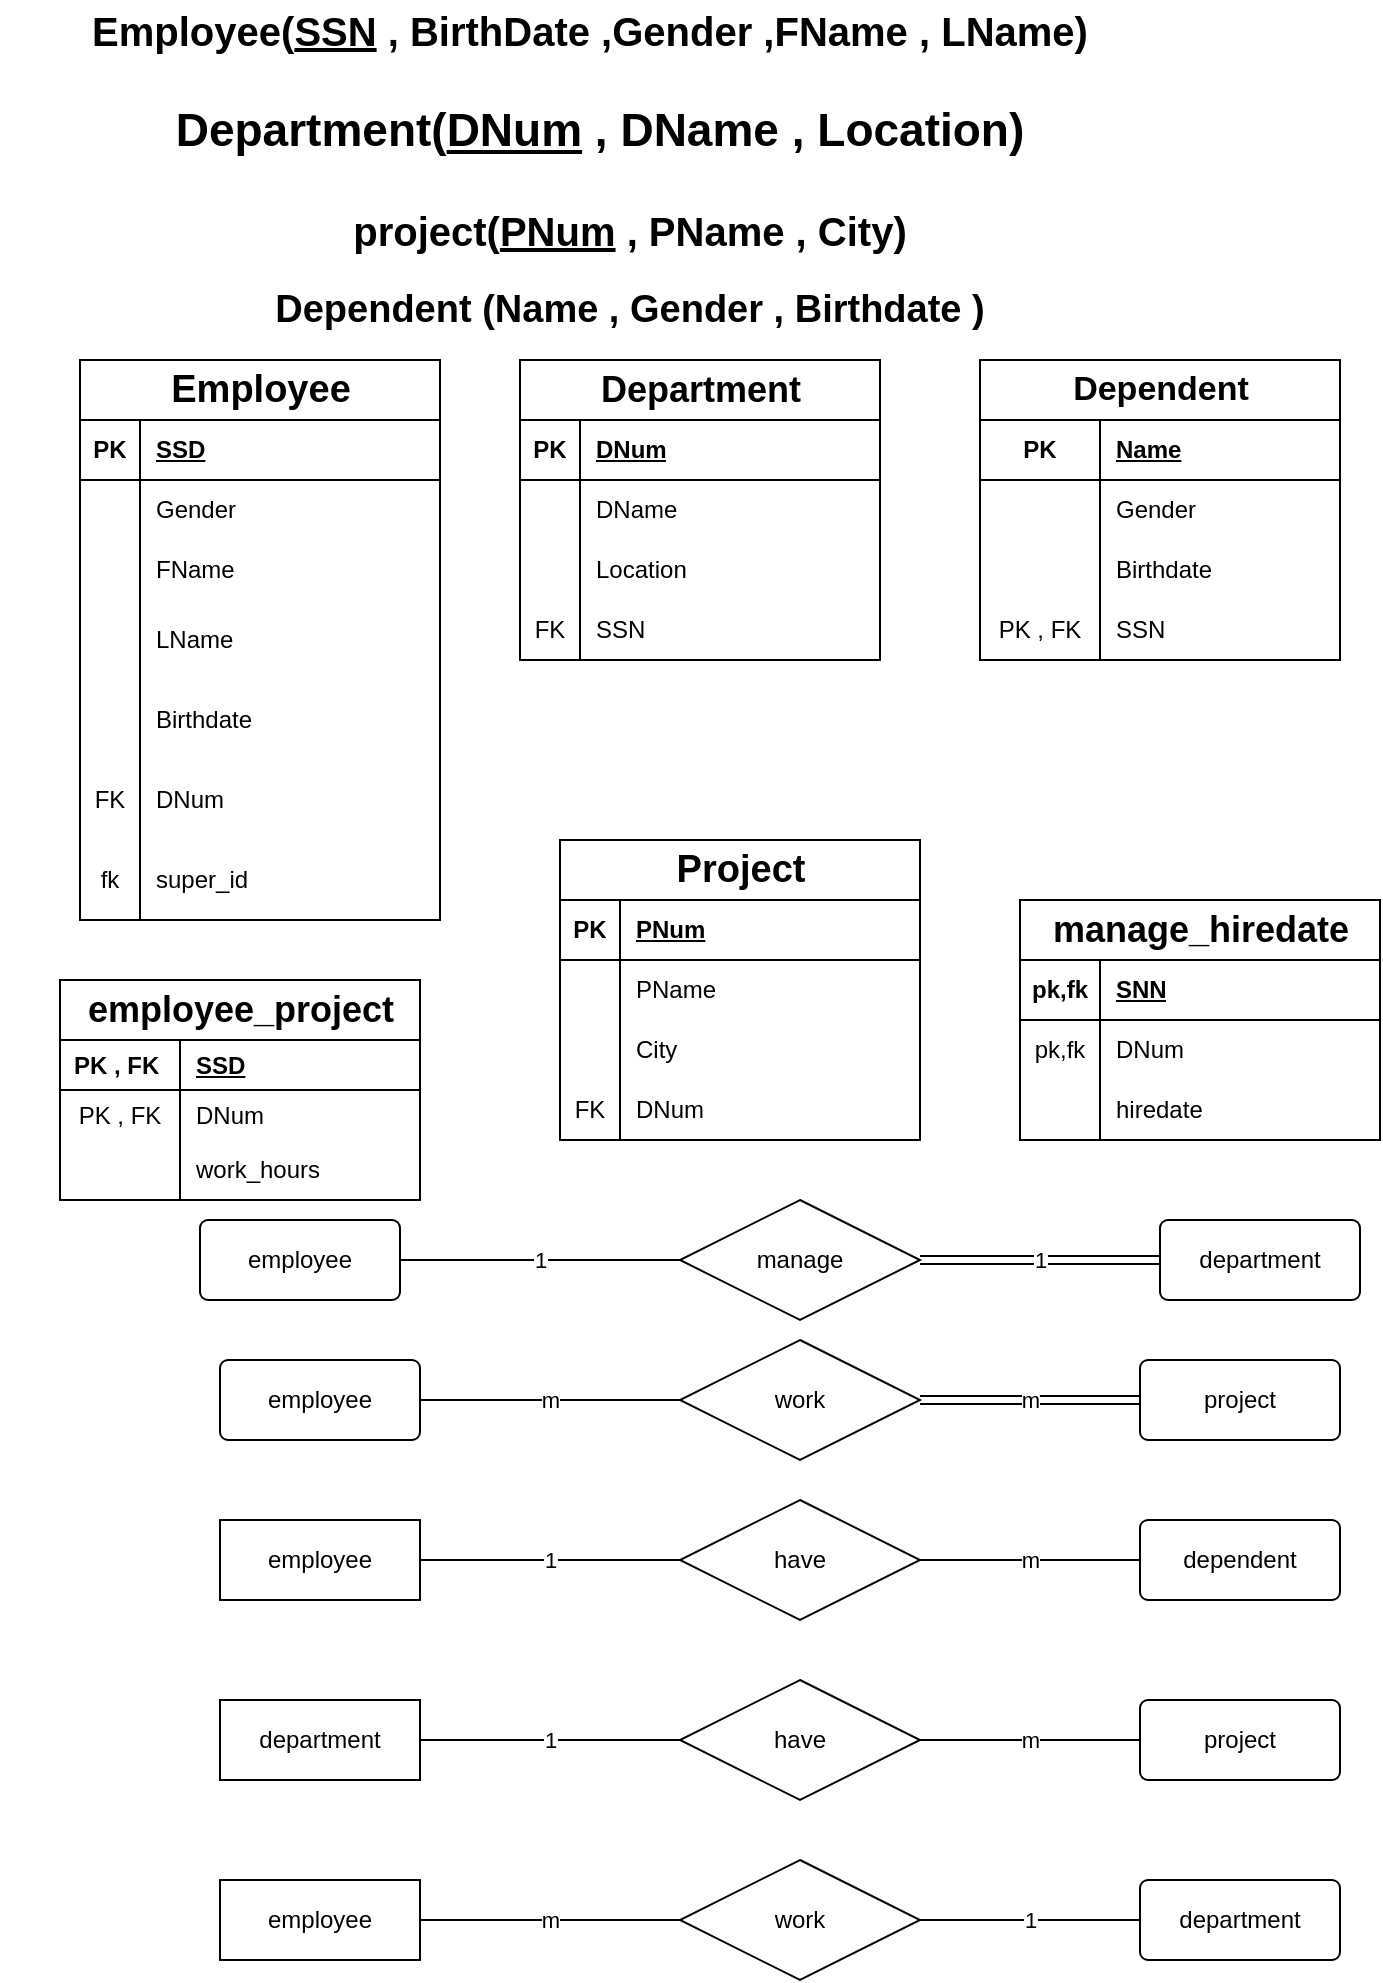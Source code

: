 <mxfile version="27.0.9">
  <diagram name="Page-1" id="92sx6Lz2yQtp487W77Ij">
    <mxGraphModel dx="901" dy="548" grid="1" gridSize="10" guides="1" tooltips="1" connect="1" arrows="1" fold="1" page="1" pageScale="1" pageWidth="1100" pageHeight="850" background="none" math="0" shadow="0">
      <root>
        <mxCell id="0" />
        <mxCell id="1" parent="0" />
        <mxCell id="dboOxxkPVAkrh6Qy3665-1" value="Employee" style="shape=table;startSize=30;container=1;collapsible=1;childLayout=tableLayout;fixedRows=1;rowLines=0;fontStyle=1;align=center;resizeLast=1;html=1;fontSize=19;" parent="1" vertex="1">
          <mxGeometry x="90" y="250" width="180" height="280" as="geometry">
            <mxRectangle x="100" y="120" width="90" height="30" as="alternateBounds" />
          </mxGeometry>
        </mxCell>
        <mxCell id="dboOxxkPVAkrh6Qy3665-2" value="" style="shape=tableRow;horizontal=0;startSize=0;swimlaneHead=0;swimlaneBody=0;fillColor=none;collapsible=0;dropTarget=0;points=[[0,0.5],[1,0.5]];portConstraint=eastwest;top=0;left=0;right=0;bottom=1;" parent="dboOxxkPVAkrh6Qy3665-1" vertex="1">
          <mxGeometry y="30" width="180" height="30" as="geometry" />
        </mxCell>
        <mxCell id="dboOxxkPVAkrh6Qy3665-3" value="PK" style="shape=partialRectangle;connectable=0;fillColor=none;top=0;left=0;bottom=0;right=0;fontStyle=1;overflow=hidden;whiteSpace=wrap;html=1;" parent="dboOxxkPVAkrh6Qy3665-2" vertex="1">
          <mxGeometry width="30" height="30" as="geometry">
            <mxRectangle width="30" height="30" as="alternateBounds" />
          </mxGeometry>
        </mxCell>
        <mxCell id="dboOxxkPVAkrh6Qy3665-4" value="SSD" style="shape=partialRectangle;connectable=0;fillColor=none;top=0;left=0;bottom=0;right=0;align=left;spacingLeft=6;fontStyle=5;overflow=hidden;whiteSpace=wrap;html=1;" parent="dboOxxkPVAkrh6Qy3665-2" vertex="1">
          <mxGeometry x="30" width="150" height="30" as="geometry">
            <mxRectangle width="150" height="30" as="alternateBounds" />
          </mxGeometry>
        </mxCell>
        <mxCell id="dboOxxkPVAkrh6Qy3665-5" value="" style="shape=tableRow;horizontal=0;startSize=0;swimlaneHead=0;swimlaneBody=0;fillColor=none;collapsible=0;dropTarget=0;points=[[0,0.5],[1,0.5]];portConstraint=eastwest;top=0;left=0;right=0;bottom=0;" parent="dboOxxkPVAkrh6Qy3665-1" vertex="1">
          <mxGeometry y="60" width="180" height="30" as="geometry" />
        </mxCell>
        <mxCell id="dboOxxkPVAkrh6Qy3665-6" value="" style="shape=partialRectangle;connectable=0;fillColor=none;top=0;left=0;bottom=0;right=0;editable=1;overflow=hidden;whiteSpace=wrap;html=1;" parent="dboOxxkPVAkrh6Qy3665-5" vertex="1">
          <mxGeometry width="30" height="30" as="geometry">
            <mxRectangle width="30" height="30" as="alternateBounds" />
          </mxGeometry>
        </mxCell>
        <mxCell id="dboOxxkPVAkrh6Qy3665-7" value="Gender" style="shape=partialRectangle;connectable=0;fillColor=none;top=0;left=0;bottom=0;right=0;align=left;spacingLeft=6;overflow=hidden;whiteSpace=wrap;html=1;" parent="dboOxxkPVAkrh6Qy3665-5" vertex="1">
          <mxGeometry x="30" width="150" height="30" as="geometry">
            <mxRectangle width="150" height="30" as="alternateBounds" />
          </mxGeometry>
        </mxCell>
        <mxCell id="dboOxxkPVAkrh6Qy3665-8" value="" style="shape=tableRow;horizontal=0;startSize=0;swimlaneHead=0;swimlaneBody=0;fillColor=none;collapsible=0;dropTarget=0;points=[[0,0.5],[1,0.5]];portConstraint=eastwest;top=0;left=0;right=0;bottom=0;" parent="dboOxxkPVAkrh6Qy3665-1" vertex="1">
          <mxGeometry y="90" width="180" height="30" as="geometry" />
        </mxCell>
        <mxCell id="dboOxxkPVAkrh6Qy3665-9" value="" style="shape=partialRectangle;connectable=0;fillColor=none;top=0;left=0;bottom=0;right=0;editable=1;overflow=hidden;whiteSpace=wrap;html=1;" parent="dboOxxkPVAkrh6Qy3665-8" vertex="1">
          <mxGeometry width="30" height="30" as="geometry">
            <mxRectangle width="30" height="30" as="alternateBounds" />
          </mxGeometry>
        </mxCell>
        <mxCell id="dboOxxkPVAkrh6Qy3665-10" value="FName" style="shape=partialRectangle;connectable=0;fillColor=none;top=0;left=0;bottom=0;right=0;align=left;spacingLeft=6;overflow=hidden;whiteSpace=wrap;html=1;" parent="dboOxxkPVAkrh6Qy3665-8" vertex="1">
          <mxGeometry x="30" width="150" height="30" as="geometry">
            <mxRectangle width="150" height="30" as="alternateBounds" />
          </mxGeometry>
        </mxCell>
        <mxCell id="dboOxxkPVAkrh6Qy3665-11" value="" style="shape=tableRow;horizontal=0;startSize=0;swimlaneHead=0;swimlaneBody=0;fillColor=none;collapsible=0;dropTarget=0;points=[[0,0.5],[1,0.5]];portConstraint=eastwest;top=0;left=0;right=0;bottom=0;" parent="dboOxxkPVAkrh6Qy3665-1" vertex="1">
          <mxGeometry y="120" width="180" height="40" as="geometry" />
        </mxCell>
        <mxCell id="dboOxxkPVAkrh6Qy3665-12" value="" style="shape=partialRectangle;connectable=0;fillColor=none;top=0;left=0;bottom=0;right=0;editable=1;overflow=hidden;whiteSpace=wrap;html=1;" parent="dboOxxkPVAkrh6Qy3665-11" vertex="1">
          <mxGeometry width="30" height="40" as="geometry">
            <mxRectangle width="30" height="40" as="alternateBounds" />
          </mxGeometry>
        </mxCell>
        <mxCell id="dboOxxkPVAkrh6Qy3665-13" value="LName" style="shape=partialRectangle;connectable=0;fillColor=none;top=0;left=0;bottom=0;right=0;align=left;spacingLeft=6;overflow=hidden;whiteSpace=wrap;html=1;" parent="dboOxxkPVAkrh6Qy3665-11" vertex="1">
          <mxGeometry x="30" width="150" height="40" as="geometry">
            <mxRectangle width="150" height="40" as="alternateBounds" />
          </mxGeometry>
        </mxCell>
        <mxCell id="dboOxxkPVAkrh6Qy3665-59" style="shape=tableRow;horizontal=0;startSize=0;swimlaneHead=0;swimlaneBody=0;fillColor=none;collapsible=0;dropTarget=0;points=[[0,0.5],[1,0.5]];portConstraint=eastwest;top=0;left=0;right=0;bottom=0;" parent="dboOxxkPVAkrh6Qy3665-1" vertex="1">
          <mxGeometry y="160" width="180" height="40" as="geometry" />
        </mxCell>
        <mxCell id="dboOxxkPVAkrh6Qy3665-60" style="shape=partialRectangle;connectable=0;fillColor=none;top=0;left=0;bottom=0;right=0;editable=1;overflow=hidden;whiteSpace=wrap;html=1;" parent="dboOxxkPVAkrh6Qy3665-59" vertex="1">
          <mxGeometry width="30" height="40" as="geometry">
            <mxRectangle width="30" height="40" as="alternateBounds" />
          </mxGeometry>
        </mxCell>
        <mxCell id="dboOxxkPVAkrh6Qy3665-61" value="Birthdate" style="shape=partialRectangle;connectable=0;fillColor=none;top=0;left=0;bottom=0;right=0;align=left;spacingLeft=6;overflow=hidden;whiteSpace=wrap;html=1;" parent="dboOxxkPVAkrh6Qy3665-59" vertex="1">
          <mxGeometry x="30" width="150" height="40" as="geometry">
            <mxRectangle width="150" height="40" as="alternateBounds" />
          </mxGeometry>
        </mxCell>
        <mxCell id="dboOxxkPVAkrh6Qy3665-91" style="shape=tableRow;horizontal=0;startSize=0;swimlaneHead=0;swimlaneBody=0;fillColor=none;collapsible=0;dropTarget=0;points=[[0,0.5],[1,0.5]];portConstraint=eastwest;top=0;left=0;right=0;bottom=0;" parent="dboOxxkPVAkrh6Qy3665-1" vertex="1">
          <mxGeometry y="200" width="180" height="40" as="geometry" />
        </mxCell>
        <mxCell id="dboOxxkPVAkrh6Qy3665-92" value="FK" style="shape=partialRectangle;connectable=0;fillColor=none;top=0;left=0;bottom=0;right=0;editable=1;overflow=hidden;whiteSpace=wrap;html=1;" parent="dboOxxkPVAkrh6Qy3665-91" vertex="1">
          <mxGeometry width="30" height="40" as="geometry">
            <mxRectangle width="30" height="40" as="alternateBounds" />
          </mxGeometry>
        </mxCell>
        <mxCell id="dboOxxkPVAkrh6Qy3665-93" value="DNum" style="shape=partialRectangle;connectable=0;fillColor=none;top=0;left=0;bottom=0;right=0;align=left;spacingLeft=6;overflow=hidden;whiteSpace=wrap;html=1;" parent="dboOxxkPVAkrh6Qy3665-91" vertex="1">
          <mxGeometry x="30" width="150" height="40" as="geometry">
            <mxRectangle width="150" height="40" as="alternateBounds" />
          </mxGeometry>
        </mxCell>
        <mxCell id="vvZq-XNUwNC2_UEI93rj-37" style="shape=tableRow;horizontal=0;startSize=0;swimlaneHead=0;swimlaneBody=0;fillColor=none;collapsible=0;dropTarget=0;points=[[0,0.5],[1,0.5]];portConstraint=eastwest;top=0;left=0;right=0;bottom=0;" vertex="1" parent="dboOxxkPVAkrh6Qy3665-1">
          <mxGeometry y="240" width="180" height="40" as="geometry" />
        </mxCell>
        <mxCell id="vvZq-XNUwNC2_UEI93rj-38" value="fk" style="shape=partialRectangle;connectable=0;fillColor=none;top=0;left=0;bottom=0;right=0;editable=1;overflow=hidden;whiteSpace=wrap;html=1;" vertex="1" parent="vvZq-XNUwNC2_UEI93rj-37">
          <mxGeometry width="30" height="40" as="geometry">
            <mxRectangle width="30" height="40" as="alternateBounds" />
          </mxGeometry>
        </mxCell>
        <mxCell id="vvZq-XNUwNC2_UEI93rj-39" value="super_id" style="shape=partialRectangle;connectable=0;fillColor=none;top=0;left=0;bottom=0;right=0;align=left;spacingLeft=6;overflow=hidden;whiteSpace=wrap;html=1;" vertex="1" parent="vvZq-XNUwNC2_UEI93rj-37">
          <mxGeometry x="30" width="150" height="40" as="geometry">
            <mxRectangle width="150" height="40" as="alternateBounds" />
          </mxGeometry>
        </mxCell>
        <mxCell id="dboOxxkPVAkrh6Qy3665-15" value="Employee(&lt;u&gt;SSN&lt;/u&gt; , BirthDate ,Gender ,FName , LName)" style="text;html=1;align=center;verticalAlign=middle;whiteSpace=wrap;rounded=0;fontSize=20;fontStyle=1" parent="1" vertex="1">
          <mxGeometry x="50" y="70" width="590" height="30" as="geometry" />
        </mxCell>
        <mxCell id="dboOxxkPVAkrh6Qy3665-16" value="Department" style="shape=table;startSize=30;container=1;collapsible=1;childLayout=tableLayout;fixedRows=1;rowLines=0;fontStyle=1;align=center;resizeLast=1;html=1;fontSize=18;" parent="1" vertex="1">
          <mxGeometry x="310" y="250" width="180" height="150" as="geometry" />
        </mxCell>
        <mxCell id="dboOxxkPVAkrh6Qy3665-17" value="" style="shape=tableRow;horizontal=0;startSize=0;swimlaneHead=0;swimlaneBody=0;fillColor=none;collapsible=0;dropTarget=0;points=[[0,0.5],[1,0.5]];portConstraint=eastwest;top=0;left=0;right=0;bottom=1;" parent="dboOxxkPVAkrh6Qy3665-16" vertex="1">
          <mxGeometry y="30" width="180" height="30" as="geometry" />
        </mxCell>
        <mxCell id="dboOxxkPVAkrh6Qy3665-18" value="PK" style="shape=partialRectangle;connectable=0;fillColor=none;top=0;left=0;bottom=0;right=0;fontStyle=1;overflow=hidden;whiteSpace=wrap;html=1;" parent="dboOxxkPVAkrh6Qy3665-17" vertex="1">
          <mxGeometry width="30" height="30" as="geometry">
            <mxRectangle width="30" height="30" as="alternateBounds" />
          </mxGeometry>
        </mxCell>
        <mxCell id="dboOxxkPVAkrh6Qy3665-19" value="DNum" style="shape=partialRectangle;connectable=0;fillColor=none;top=0;left=0;bottom=0;right=0;align=left;spacingLeft=6;fontStyle=5;overflow=hidden;whiteSpace=wrap;html=1;" parent="dboOxxkPVAkrh6Qy3665-17" vertex="1">
          <mxGeometry x="30" width="150" height="30" as="geometry">
            <mxRectangle width="150" height="30" as="alternateBounds" />
          </mxGeometry>
        </mxCell>
        <mxCell id="dboOxxkPVAkrh6Qy3665-20" value="" style="shape=tableRow;horizontal=0;startSize=0;swimlaneHead=0;swimlaneBody=0;fillColor=none;collapsible=0;dropTarget=0;points=[[0,0.5],[1,0.5]];portConstraint=eastwest;top=0;left=0;right=0;bottom=0;" parent="dboOxxkPVAkrh6Qy3665-16" vertex="1">
          <mxGeometry y="60" width="180" height="30" as="geometry" />
        </mxCell>
        <mxCell id="dboOxxkPVAkrh6Qy3665-21" value="" style="shape=partialRectangle;connectable=0;fillColor=none;top=0;left=0;bottom=0;right=0;editable=1;overflow=hidden;whiteSpace=wrap;html=1;" parent="dboOxxkPVAkrh6Qy3665-20" vertex="1">
          <mxGeometry width="30" height="30" as="geometry">
            <mxRectangle width="30" height="30" as="alternateBounds" />
          </mxGeometry>
        </mxCell>
        <mxCell id="dboOxxkPVAkrh6Qy3665-22" value="DName" style="shape=partialRectangle;connectable=0;fillColor=none;top=0;left=0;bottom=0;right=0;align=left;spacingLeft=6;overflow=hidden;whiteSpace=wrap;html=1;" parent="dboOxxkPVAkrh6Qy3665-20" vertex="1">
          <mxGeometry x="30" width="150" height="30" as="geometry">
            <mxRectangle width="150" height="30" as="alternateBounds" />
          </mxGeometry>
        </mxCell>
        <mxCell id="dboOxxkPVAkrh6Qy3665-23" value="" style="shape=tableRow;horizontal=0;startSize=0;swimlaneHead=0;swimlaneBody=0;fillColor=none;collapsible=0;dropTarget=0;points=[[0,0.5],[1,0.5]];portConstraint=eastwest;top=0;left=0;right=0;bottom=0;" parent="dboOxxkPVAkrh6Qy3665-16" vertex="1">
          <mxGeometry y="90" width="180" height="30" as="geometry" />
        </mxCell>
        <mxCell id="dboOxxkPVAkrh6Qy3665-24" value="" style="shape=partialRectangle;connectable=0;fillColor=none;top=0;left=0;bottom=0;right=0;editable=1;overflow=hidden;whiteSpace=wrap;html=1;" parent="dboOxxkPVAkrh6Qy3665-23" vertex="1">
          <mxGeometry width="30" height="30" as="geometry">
            <mxRectangle width="30" height="30" as="alternateBounds" />
          </mxGeometry>
        </mxCell>
        <mxCell id="dboOxxkPVAkrh6Qy3665-25" value="Location" style="shape=partialRectangle;connectable=0;fillColor=none;top=0;left=0;bottom=0;right=0;align=left;spacingLeft=6;overflow=hidden;whiteSpace=wrap;html=1;" parent="dboOxxkPVAkrh6Qy3665-23" vertex="1">
          <mxGeometry x="30" width="150" height="30" as="geometry">
            <mxRectangle width="150" height="30" as="alternateBounds" />
          </mxGeometry>
        </mxCell>
        <mxCell id="dboOxxkPVAkrh6Qy3665-88" style="shape=tableRow;horizontal=0;startSize=0;swimlaneHead=0;swimlaneBody=0;fillColor=none;collapsible=0;dropTarget=0;points=[[0,0.5],[1,0.5]];portConstraint=eastwest;top=0;left=0;right=0;bottom=0;" parent="dboOxxkPVAkrh6Qy3665-16" vertex="1">
          <mxGeometry y="120" width="180" height="30" as="geometry" />
        </mxCell>
        <mxCell id="dboOxxkPVAkrh6Qy3665-89" value="FK" style="shape=partialRectangle;connectable=0;fillColor=none;top=0;left=0;bottom=0;right=0;editable=1;overflow=hidden;whiteSpace=wrap;html=1;" parent="dboOxxkPVAkrh6Qy3665-88" vertex="1">
          <mxGeometry width="30" height="30" as="geometry">
            <mxRectangle width="30" height="30" as="alternateBounds" />
          </mxGeometry>
        </mxCell>
        <mxCell id="dboOxxkPVAkrh6Qy3665-90" value="SSN" style="shape=partialRectangle;connectable=0;fillColor=none;top=0;left=0;bottom=0;right=0;align=left;spacingLeft=6;overflow=hidden;whiteSpace=wrap;html=1;" parent="dboOxxkPVAkrh6Qy3665-88" vertex="1">
          <mxGeometry x="30" width="150" height="30" as="geometry">
            <mxRectangle width="150" height="30" as="alternateBounds" />
          </mxGeometry>
        </mxCell>
        <mxCell id="dboOxxkPVAkrh6Qy3665-29" value="Dependent" style="shape=table;startSize=30;container=1;collapsible=1;childLayout=tableLayout;fixedRows=1;rowLines=0;fontStyle=1;align=center;resizeLast=1;html=1;fontSize=17;" parent="1" vertex="1">
          <mxGeometry x="540" y="250" width="180" height="150" as="geometry" />
        </mxCell>
        <mxCell id="dboOxxkPVAkrh6Qy3665-30" value="" style="shape=tableRow;horizontal=0;startSize=0;swimlaneHead=0;swimlaneBody=0;fillColor=none;collapsible=0;dropTarget=0;points=[[0,0.5],[1,0.5]];portConstraint=eastwest;top=0;left=0;right=0;bottom=1;" parent="dboOxxkPVAkrh6Qy3665-29" vertex="1">
          <mxGeometry y="30" width="180" height="30" as="geometry" />
        </mxCell>
        <mxCell id="dboOxxkPVAkrh6Qy3665-31" value="PK" style="shape=partialRectangle;connectable=0;fillColor=none;top=0;left=0;bottom=0;right=0;fontStyle=1;overflow=hidden;whiteSpace=wrap;html=1;" parent="dboOxxkPVAkrh6Qy3665-30" vertex="1">
          <mxGeometry width="60" height="30" as="geometry">
            <mxRectangle width="60" height="30" as="alternateBounds" />
          </mxGeometry>
        </mxCell>
        <mxCell id="dboOxxkPVAkrh6Qy3665-32" value="Name" style="shape=partialRectangle;connectable=0;fillColor=none;top=0;left=0;bottom=0;right=0;align=left;spacingLeft=6;fontStyle=5;overflow=hidden;whiteSpace=wrap;html=1;" parent="dboOxxkPVAkrh6Qy3665-30" vertex="1">
          <mxGeometry x="60" width="120" height="30" as="geometry">
            <mxRectangle width="120" height="30" as="alternateBounds" />
          </mxGeometry>
        </mxCell>
        <mxCell id="dboOxxkPVAkrh6Qy3665-33" value="" style="shape=tableRow;horizontal=0;startSize=0;swimlaneHead=0;swimlaneBody=0;fillColor=none;collapsible=0;dropTarget=0;points=[[0,0.5],[1,0.5]];portConstraint=eastwest;top=0;left=0;right=0;bottom=0;" parent="dboOxxkPVAkrh6Qy3665-29" vertex="1">
          <mxGeometry y="60" width="180" height="30" as="geometry" />
        </mxCell>
        <mxCell id="dboOxxkPVAkrh6Qy3665-34" value="" style="shape=partialRectangle;connectable=0;fillColor=none;top=0;left=0;bottom=0;right=0;editable=1;overflow=hidden;whiteSpace=wrap;html=1;" parent="dboOxxkPVAkrh6Qy3665-33" vertex="1">
          <mxGeometry width="60" height="30" as="geometry">
            <mxRectangle width="60" height="30" as="alternateBounds" />
          </mxGeometry>
        </mxCell>
        <mxCell id="dboOxxkPVAkrh6Qy3665-35" value="Gender" style="shape=partialRectangle;connectable=0;fillColor=none;top=0;left=0;bottom=0;right=0;align=left;spacingLeft=6;overflow=hidden;whiteSpace=wrap;html=1;" parent="dboOxxkPVAkrh6Qy3665-33" vertex="1">
          <mxGeometry x="60" width="120" height="30" as="geometry">
            <mxRectangle width="120" height="30" as="alternateBounds" />
          </mxGeometry>
        </mxCell>
        <mxCell id="dboOxxkPVAkrh6Qy3665-36" value="" style="shape=tableRow;horizontal=0;startSize=0;swimlaneHead=0;swimlaneBody=0;fillColor=none;collapsible=0;dropTarget=0;points=[[0,0.5],[1,0.5]];portConstraint=eastwest;top=0;left=0;right=0;bottom=0;" parent="dboOxxkPVAkrh6Qy3665-29" vertex="1">
          <mxGeometry y="90" width="180" height="30" as="geometry" />
        </mxCell>
        <mxCell id="dboOxxkPVAkrh6Qy3665-37" value="" style="shape=partialRectangle;connectable=0;fillColor=none;top=0;left=0;bottom=0;right=0;editable=1;overflow=hidden;whiteSpace=wrap;html=1;" parent="dboOxxkPVAkrh6Qy3665-36" vertex="1">
          <mxGeometry width="60" height="30" as="geometry">
            <mxRectangle width="60" height="30" as="alternateBounds" />
          </mxGeometry>
        </mxCell>
        <mxCell id="dboOxxkPVAkrh6Qy3665-38" value="Birthdate" style="shape=partialRectangle;connectable=0;fillColor=none;top=0;left=0;bottom=0;right=0;align=left;spacingLeft=6;overflow=hidden;whiteSpace=wrap;html=1;" parent="dboOxxkPVAkrh6Qy3665-36" vertex="1">
          <mxGeometry x="60" width="120" height="30" as="geometry">
            <mxRectangle width="120" height="30" as="alternateBounds" />
          </mxGeometry>
        </mxCell>
        <mxCell id="dboOxxkPVAkrh6Qy3665-75" style="shape=tableRow;horizontal=0;startSize=0;swimlaneHead=0;swimlaneBody=0;fillColor=none;collapsible=0;dropTarget=0;points=[[0,0.5],[1,0.5]];portConstraint=eastwest;top=0;left=0;right=0;bottom=0;" parent="dboOxxkPVAkrh6Qy3665-29" vertex="1">
          <mxGeometry y="120" width="180" height="30" as="geometry" />
        </mxCell>
        <mxCell id="dboOxxkPVAkrh6Qy3665-76" value="PK , FK" style="shape=partialRectangle;connectable=0;fillColor=none;top=0;left=0;bottom=0;right=0;editable=1;overflow=hidden;whiteSpace=wrap;html=1;" parent="dboOxxkPVAkrh6Qy3665-75" vertex="1">
          <mxGeometry width="60" height="30" as="geometry">
            <mxRectangle width="60" height="30" as="alternateBounds" />
          </mxGeometry>
        </mxCell>
        <mxCell id="dboOxxkPVAkrh6Qy3665-77" value="SSN" style="shape=partialRectangle;connectable=0;fillColor=none;top=0;left=0;bottom=0;right=0;align=left;spacingLeft=6;overflow=hidden;whiteSpace=wrap;html=1;" parent="dboOxxkPVAkrh6Qy3665-75" vertex="1">
          <mxGeometry x="60" width="120" height="30" as="geometry">
            <mxRectangle width="120" height="30" as="alternateBounds" />
          </mxGeometry>
        </mxCell>
        <mxCell id="dboOxxkPVAkrh6Qy3665-56" value="" style="shape=tableRow;horizontal=0;startSize=0;swimlaneHead=0;swimlaneBody=0;fillColor=none;collapsible=0;dropTarget=0;points=[[0,0.5],[1,0.5]];portConstraint=eastwest;top=0;left=0;right=0;bottom=0;" parent="1" vertex="1">
          <mxGeometry x="100" y="280" width="180" height="40" as="geometry" />
        </mxCell>
        <mxCell id="dboOxxkPVAkrh6Qy3665-57" value="" style="shape=partialRectangle;connectable=0;fillColor=none;top=0;left=0;bottom=0;right=0;editable=1;overflow=hidden;whiteSpace=wrap;html=1;" parent="dboOxxkPVAkrh6Qy3665-56" vertex="1">
          <mxGeometry width="30" height="40" as="geometry">
            <mxRectangle width="30" height="40" as="alternateBounds" />
          </mxGeometry>
        </mxCell>
        <mxCell id="dboOxxkPVAkrh6Qy3665-62" value="Project" style="shape=table;startSize=30;container=1;collapsible=1;childLayout=tableLayout;fixedRows=1;rowLines=0;fontStyle=1;align=center;resizeLast=1;html=1;fontSize=19;" parent="1" vertex="1">
          <mxGeometry x="330" y="490" width="180" height="150" as="geometry" />
        </mxCell>
        <mxCell id="dboOxxkPVAkrh6Qy3665-63" value="" style="shape=tableRow;horizontal=0;startSize=0;swimlaneHead=0;swimlaneBody=0;fillColor=none;collapsible=0;dropTarget=0;points=[[0,0.5],[1,0.5]];portConstraint=eastwest;top=0;left=0;right=0;bottom=1;" parent="dboOxxkPVAkrh6Qy3665-62" vertex="1">
          <mxGeometry y="30" width="180" height="30" as="geometry" />
        </mxCell>
        <mxCell id="dboOxxkPVAkrh6Qy3665-64" value="PK" style="shape=partialRectangle;connectable=0;fillColor=none;top=0;left=0;bottom=0;right=0;fontStyle=1;overflow=hidden;whiteSpace=wrap;html=1;" parent="dboOxxkPVAkrh6Qy3665-63" vertex="1">
          <mxGeometry width="30" height="30" as="geometry">
            <mxRectangle width="30" height="30" as="alternateBounds" />
          </mxGeometry>
        </mxCell>
        <mxCell id="dboOxxkPVAkrh6Qy3665-65" value="PNum" style="shape=partialRectangle;connectable=0;fillColor=none;top=0;left=0;bottom=0;right=0;align=left;spacingLeft=6;fontStyle=5;overflow=hidden;whiteSpace=wrap;html=1;" parent="dboOxxkPVAkrh6Qy3665-63" vertex="1">
          <mxGeometry x="30" width="150" height="30" as="geometry">
            <mxRectangle width="150" height="30" as="alternateBounds" />
          </mxGeometry>
        </mxCell>
        <mxCell id="dboOxxkPVAkrh6Qy3665-66" value="" style="shape=tableRow;horizontal=0;startSize=0;swimlaneHead=0;swimlaneBody=0;fillColor=none;collapsible=0;dropTarget=0;points=[[0,0.5],[1,0.5]];portConstraint=eastwest;top=0;left=0;right=0;bottom=0;" parent="dboOxxkPVAkrh6Qy3665-62" vertex="1">
          <mxGeometry y="60" width="180" height="30" as="geometry" />
        </mxCell>
        <mxCell id="dboOxxkPVAkrh6Qy3665-67" value="" style="shape=partialRectangle;connectable=0;fillColor=none;top=0;left=0;bottom=0;right=0;editable=1;overflow=hidden;whiteSpace=wrap;html=1;" parent="dboOxxkPVAkrh6Qy3665-66" vertex="1">
          <mxGeometry width="30" height="30" as="geometry">
            <mxRectangle width="30" height="30" as="alternateBounds" />
          </mxGeometry>
        </mxCell>
        <mxCell id="dboOxxkPVAkrh6Qy3665-68" value="PName" style="shape=partialRectangle;connectable=0;fillColor=none;top=0;left=0;bottom=0;right=0;align=left;spacingLeft=6;overflow=hidden;whiteSpace=wrap;html=1;" parent="dboOxxkPVAkrh6Qy3665-66" vertex="1">
          <mxGeometry x="30" width="150" height="30" as="geometry">
            <mxRectangle width="150" height="30" as="alternateBounds" />
          </mxGeometry>
        </mxCell>
        <mxCell id="dboOxxkPVAkrh6Qy3665-69" value="" style="shape=tableRow;horizontal=0;startSize=0;swimlaneHead=0;swimlaneBody=0;fillColor=none;collapsible=0;dropTarget=0;points=[[0,0.5],[1,0.5]];portConstraint=eastwest;top=0;left=0;right=0;bottom=0;" parent="dboOxxkPVAkrh6Qy3665-62" vertex="1">
          <mxGeometry y="90" width="180" height="30" as="geometry" />
        </mxCell>
        <mxCell id="dboOxxkPVAkrh6Qy3665-70" value="" style="shape=partialRectangle;connectable=0;fillColor=none;top=0;left=0;bottom=0;right=0;editable=1;overflow=hidden;whiteSpace=wrap;html=1;" parent="dboOxxkPVAkrh6Qy3665-69" vertex="1">
          <mxGeometry width="30" height="30" as="geometry">
            <mxRectangle width="30" height="30" as="alternateBounds" />
          </mxGeometry>
        </mxCell>
        <mxCell id="dboOxxkPVAkrh6Qy3665-71" value="City" style="shape=partialRectangle;connectable=0;fillColor=none;top=0;left=0;bottom=0;right=0;align=left;spacingLeft=6;overflow=hidden;whiteSpace=wrap;html=1;" parent="dboOxxkPVAkrh6Qy3665-69" vertex="1">
          <mxGeometry x="30" width="150" height="30" as="geometry">
            <mxRectangle width="150" height="30" as="alternateBounds" />
          </mxGeometry>
        </mxCell>
        <mxCell id="vvZq-XNUwNC2_UEI93rj-1" style="shape=tableRow;horizontal=0;startSize=0;swimlaneHead=0;swimlaneBody=0;fillColor=none;collapsible=0;dropTarget=0;points=[[0,0.5],[1,0.5]];portConstraint=eastwest;top=0;left=0;right=0;bottom=0;" vertex="1" parent="dboOxxkPVAkrh6Qy3665-62">
          <mxGeometry y="120" width="180" height="30" as="geometry" />
        </mxCell>
        <mxCell id="vvZq-XNUwNC2_UEI93rj-2" value="FK" style="shape=partialRectangle;connectable=0;fillColor=none;top=0;left=0;bottom=0;right=0;editable=1;overflow=hidden;whiteSpace=wrap;html=1;" vertex="1" parent="vvZq-XNUwNC2_UEI93rj-1">
          <mxGeometry width="30" height="30" as="geometry">
            <mxRectangle width="30" height="30" as="alternateBounds" />
          </mxGeometry>
        </mxCell>
        <mxCell id="vvZq-XNUwNC2_UEI93rj-3" value="DNum" style="shape=partialRectangle;connectable=0;fillColor=none;top=0;left=0;bottom=0;right=0;align=left;spacingLeft=6;overflow=hidden;whiteSpace=wrap;html=1;" vertex="1" parent="vvZq-XNUwNC2_UEI93rj-1">
          <mxGeometry x="30" width="150" height="30" as="geometry">
            <mxRectangle width="150" height="30" as="alternateBounds" />
          </mxGeometry>
        </mxCell>
        <mxCell id="dboOxxkPVAkrh6Qy3665-78" value="Department(&lt;u&gt;DNum&lt;/u&gt; , DName , Location)" style="text;html=1;align=center;verticalAlign=middle;whiteSpace=wrap;rounded=0;fontStyle=1;fontSize=23;" parent="1" vertex="1">
          <mxGeometry x="110" y="120" width="480" height="30" as="geometry" />
        </mxCell>
        <mxCell id="dboOxxkPVAkrh6Qy3665-79" value="project(&lt;u&gt;PNum&lt;/u&gt; , PName , City)" style="text;html=1;align=center;verticalAlign=middle;whiteSpace=wrap;rounded=0;fontSize=20;fontStyle=1" parent="1" vertex="1">
          <mxGeometry x="140" y="170" width="450" height="30" as="geometry" />
        </mxCell>
        <mxCell id="dboOxxkPVAkrh6Qy3665-81" value="Dependent (Name , Gender , Birthdate )" style="text;html=1;align=center;verticalAlign=middle;whiteSpace=wrap;rounded=0;fontStyle=1;fontSize=19;" parent="1" vertex="1">
          <mxGeometry x="105" y="210" width="520" height="30" as="geometry" />
        </mxCell>
        <mxCell id="dboOxxkPVAkrh6Qy3665-86" value="1" style="edgeStyle=orthogonalEdgeStyle;rounded=0;orthogonalLoop=1;jettySize=auto;html=1;entryX=1;entryY=0.5;entryDx=0;entryDy=0;endArrow=none;startFill=0;" parent="1" source="dboOxxkPVAkrh6Qy3665-82" target="dboOxxkPVAkrh6Qy3665-83" edge="1">
          <mxGeometry relative="1" as="geometry" />
        </mxCell>
        <mxCell id="dboOxxkPVAkrh6Qy3665-87" value="1" style="edgeStyle=orthogonalEdgeStyle;rounded=0;orthogonalLoop=1;jettySize=auto;html=1;entryX=0;entryY=0.5;entryDx=0;entryDy=0;align=center;shape=link;" parent="1" source="dboOxxkPVAkrh6Qy3665-82" target="dboOxxkPVAkrh6Qy3665-85" edge="1">
          <mxGeometry relative="1" as="geometry" />
        </mxCell>
        <mxCell id="dboOxxkPVAkrh6Qy3665-82" value="manage" style="shape=rhombus;perimeter=rhombusPerimeter;whiteSpace=wrap;html=1;align=center;" parent="1" vertex="1">
          <mxGeometry x="390" y="670" width="120" height="60" as="geometry" />
        </mxCell>
        <mxCell id="dboOxxkPVAkrh6Qy3665-83" value="employee" style="rounded=1;arcSize=10;whiteSpace=wrap;html=1;align=center;" parent="1" vertex="1">
          <mxGeometry x="150" y="680" width="100" height="40" as="geometry" />
        </mxCell>
        <mxCell id="dboOxxkPVAkrh6Qy3665-85" value="department" style="rounded=1;arcSize=10;whiteSpace=wrap;html=1;align=center;" parent="1" vertex="1">
          <mxGeometry x="630" y="680" width="100" height="40" as="geometry" />
        </mxCell>
        <mxCell id="dboOxxkPVAkrh6Qy3665-94" value="employee_project" style="shape=table;startSize=30;container=1;collapsible=1;childLayout=tableLayout;fixedRows=1;rowLines=0;fontStyle=1;align=center;resizeLast=1;html=1;fontSize=18;" parent="1" vertex="1">
          <mxGeometry x="80" y="560" width="180" height="110" as="geometry" />
        </mxCell>
        <mxCell id="dboOxxkPVAkrh6Qy3665-95" value="" style="shape=tableRow;horizontal=0;startSize=0;swimlaneHead=0;swimlaneBody=0;fillColor=none;collapsible=0;dropTarget=0;points=[[0,0.5],[1,0.5]];portConstraint=eastwest;top=0;left=0;right=0;bottom=1;" parent="dboOxxkPVAkrh6Qy3665-94" vertex="1">
          <mxGeometry y="30" width="180" height="25" as="geometry" />
        </mxCell>
        <mxCell id="dboOxxkPVAkrh6Qy3665-96" value="PK , FK&amp;nbsp;" style="shape=partialRectangle;connectable=0;fillColor=none;top=0;left=0;bottom=0;right=0;fontStyle=1;overflow=hidden;whiteSpace=wrap;html=1;" parent="dboOxxkPVAkrh6Qy3665-95" vertex="1">
          <mxGeometry width="60" height="25" as="geometry">
            <mxRectangle width="60" height="25" as="alternateBounds" />
          </mxGeometry>
        </mxCell>
        <mxCell id="dboOxxkPVAkrh6Qy3665-97" value="SSD" style="shape=partialRectangle;connectable=0;fillColor=none;top=0;left=0;bottom=0;right=0;align=left;spacingLeft=6;fontStyle=5;overflow=hidden;whiteSpace=wrap;html=1;" parent="dboOxxkPVAkrh6Qy3665-95" vertex="1">
          <mxGeometry x="60" width="120" height="25" as="geometry">
            <mxRectangle width="120" height="25" as="alternateBounds" />
          </mxGeometry>
        </mxCell>
        <mxCell id="dboOxxkPVAkrh6Qy3665-98" value="" style="shape=tableRow;horizontal=0;startSize=0;swimlaneHead=0;swimlaneBody=0;fillColor=none;collapsible=0;dropTarget=0;points=[[0,0.5],[1,0.5]];portConstraint=eastwest;top=0;left=0;right=0;bottom=0;" parent="dboOxxkPVAkrh6Qy3665-94" vertex="1">
          <mxGeometry y="55" width="180" height="25" as="geometry" />
        </mxCell>
        <mxCell id="dboOxxkPVAkrh6Qy3665-99" value="PK , FK" style="shape=partialRectangle;connectable=0;fillColor=none;top=0;left=0;bottom=0;right=0;editable=1;overflow=hidden;whiteSpace=wrap;html=1;" parent="dboOxxkPVAkrh6Qy3665-98" vertex="1">
          <mxGeometry width="60" height="25" as="geometry">
            <mxRectangle width="60" height="25" as="alternateBounds" />
          </mxGeometry>
        </mxCell>
        <mxCell id="dboOxxkPVAkrh6Qy3665-100" value="DNum" style="shape=partialRectangle;connectable=0;fillColor=none;top=0;left=0;bottom=0;right=0;align=left;spacingLeft=6;overflow=hidden;whiteSpace=wrap;html=1;" parent="dboOxxkPVAkrh6Qy3665-98" vertex="1">
          <mxGeometry x="60" width="120" height="25" as="geometry">
            <mxRectangle width="120" height="25" as="alternateBounds" />
          </mxGeometry>
        </mxCell>
        <mxCell id="dboOxxkPVAkrh6Qy3665-101" value="" style="shape=tableRow;horizontal=0;startSize=0;swimlaneHead=0;swimlaneBody=0;fillColor=none;collapsible=0;dropTarget=0;points=[[0,0.5],[1,0.5]];portConstraint=eastwest;top=0;left=0;right=0;bottom=0;" parent="dboOxxkPVAkrh6Qy3665-94" vertex="1">
          <mxGeometry y="80" width="180" height="30" as="geometry" />
        </mxCell>
        <mxCell id="dboOxxkPVAkrh6Qy3665-102" value="" style="shape=partialRectangle;connectable=0;fillColor=none;top=0;left=0;bottom=0;right=0;editable=1;overflow=hidden;whiteSpace=wrap;html=1;" parent="dboOxxkPVAkrh6Qy3665-101" vertex="1">
          <mxGeometry width="60" height="30" as="geometry">
            <mxRectangle width="60" height="30" as="alternateBounds" />
          </mxGeometry>
        </mxCell>
        <mxCell id="dboOxxkPVAkrh6Qy3665-103" value="work_hours" style="shape=partialRectangle;connectable=0;fillColor=none;top=0;left=0;bottom=0;right=0;align=left;spacingLeft=6;overflow=hidden;whiteSpace=wrap;html=1;" parent="dboOxxkPVAkrh6Qy3665-101" vertex="1">
          <mxGeometry x="60" width="120" height="30" as="geometry">
            <mxRectangle width="120" height="30" as="alternateBounds" />
          </mxGeometry>
        </mxCell>
        <mxCell id="vvZq-XNUwNC2_UEI93rj-4" value="employee" style="rounded=1;arcSize=10;whiteSpace=wrap;html=1;align=center;" vertex="1" parent="1">
          <mxGeometry x="160" y="750" width="100" height="40" as="geometry" />
        </mxCell>
        <mxCell id="vvZq-XNUwNC2_UEI93rj-8" value="m" style="edgeStyle=orthogonalEdgeStyle;rounded=0;orthogonalLoop=1;jettySize=auto;html=1;exitX=0;exitY=0.5;exitDx=0;exitDy=0;entryX=1;entryY=0.5;entryDx=0;entryDy=0;endArrow=none;startFill=0;" edge="1" parent="1" source="vvZq-XNUwNC2_UEI93rj-5" target="vvZq-XNUwNC2_UEI93rj-4">
          <mxGeometry relative="1" as="geometry" />
        </mxCell>
        <mxCell id="vvZq-XNUwNC2_UEI93rj-5" value="work" style="shape=rhombus;perimeter=rhombusPerimeter;whiteSpace=wrap;html=1;align=center;" vertex="1" parent="1">
          <mxGeometry x="390" y="740" width="120" height="60" as="geometry" />
        </mxCell>
        <mxCell id="vvZq-XNUwNC2_UEI93rj-7" value="m" style="edgeStyle=orthogonalEdgeStyle;rounded=0;orthogonalLoop=1;jettySize=auto;html=1;entryX=1;entryY=0.5;entryDx=0;entryDy=0;endArrow=none;startFill=0;shape=link;" edge="1" parent="1" source="vvZq-XNUwNC2_UEI93rj-6" target="vvZq-XNUwNC2_UEI93rj-5">
          <mxGeometry relative="1" as="geometry" />
        </mxCell>
        <mxCell id="vvZq-XNUwNC2_UEI93rj-6" value="project" style="rounded=1;arcSize=10;whiteSpace=wrap;html=1;align=center;" vertex="1" parent="1">
          <mxGeometry x="620" y="750" width="100" height="40" as="geometry" />
        </mxCell>
        <mxCell id="vvZq-XNUwNC2_UEI93rj-9" value="employee" style="whiteSpace=wrap;html=1;align=center;" vertex="1" parent="1">
          <mxGeometry x="160" y="830" width="100" height="40" as="geometry" />
        </mxCell>
        <mxCell id="vvZq-XNUwNC2_UEI93rj-10" value="dependent" style="rounded=1;arcSize=10;whiteSpace=wrap;html=1;align=center;" vertex="1" parent="1">
          <mxGeometry x="620" y="830" width="100" height="40" as="geometry" />
        </mxCell>
        <mxCell id="vvZq-XNUwNC2_UEI93rj-12" value="1" style="edgeStyle=orthogonalEdgeStyle;rounded=0;orthogonalLoop=1;jettySize=auto;html=1;entryX=1;entryY=0.5;entryDx=0;entryDy=0;endArrow=none;startFill=0;" edge="1" parent="1" source="vvZq-XNUwNC2_UEI93rj-11" target="vvZq-XNUwNC2_UEI93rj-9">
          <mxGeometry relative="1" as="geometry" />
        </mxCell>
        <mxCell id="vvZq-XNUwNC2_UEI93rj-13" value="m" style="edgeStyle=orthogonalEdgeStyle;rounded=0;orthogonalLoop=1;jettySize=auto;html=1;exitX=1;exitY=0.5;exitDx=0;exitDy=0;entryX=0;entryY=0.5;entryDx=0;entryDy=0;endArrow=none;startFill=0;" edge="1" parent="1" source="vvZq-XNUwNC2_UEI93rj-11" target="vvZq-XNUwNC2_UEI93rj-10">
          <mxGeometry relative="1" as="geometry" />
        </mxCell>
        <mxCell id="vvZq-XNUwNC2_UEI93rj-11" value="have" style="shape=rhombus;perimeter=rhombusPerimeter;whiteSpace=wrap;html=1;align=center;" vertex="1" parent="1">
          <mxGeometry x="390" y="820" width="120" height="60" as="geometry" />
        </mxCell>
        <mxCell id="vvZq-XNUwNC2_UEI93rj-14" value="department" style="whiteSpace=wrap;html=1;align=center;" vertex="1" parent="1">
          <mxGeometry x="160" y="920" width="100" height="40" as="geometry" />
        </mxCell>
        <mxCell id="vvZq-XNUwNC2_UEI93rj-15" value="project" style="rounded=1;arcSize=10;whiteSpace=wrap;html=1;align=center;" vertex="1" parent="1">
          <mxGeometry x="620" y="920" width="100" height="40" as="geometry" />
        </mxCell>
        <mxCell id="vvZq-XNUwNC2_UEI93rj-16" value="1" style="edgeStyle=orthogonalEdgeStyle;rounded=0;orthogonalLoop=1;jettySize=auto;html=1;entryX=1;entryY=0.5;entryDx=0;entryDy=0;endArrow=none;startFill=0;" edge="1" parent="1" source="vvZq-XNUwNC2_UEI93rj-18" target="vvZq-XNUwNC2_UEI93rj-14">
          <mxGeometry relative="1" as="geometry" />
        </mxCell>
        <mxCell id="vvZq-XNUwNC2_UEI93rj-17" value="m" style="edgeStyle=orthogonalEdgeStyle;rounded=0;orthogonalLoop=1;jettySize=auto;html=1;exitX=1;exitY=0.5;exitDx=0;exitDy=0;entryX=0;entryY=0.5;entryDx=0;entryDy=0;endArrow=none;startFill=0;" edge="1" parent="1" source="vvZq-XNUwNC2_UEI93rj-18" target="vvZq-XNUwNC2_UEI93rj-15">
          <mxGeometry relative="1" as="geometry" />
        </mxCell>
        <mxCell id="vvZq-XNUwNC2_UEI93rj-18" value="have" style="shape=rhombus;perimeter=rhombusPerimeter;whiteSpace=wrap;html=1;align=center;" vertex="1" parent="1">
          <mxGeometry x="390" y="910" width="120" height="60" as="geometry" />
        </mxCell>
        <mxCell id="vvZq-XNUwNC2_UEI93rj-19" value="employee" style="whiteSpace=wrap;html=1;align=center;" vertex="1" parent="1">
          <mxGeometry x="160" y="1010" width="100" height="40" as="geometry" />
        </mxCell>
        <mxCell id="vvZq-XNUwNC2_UEI93rj-20" value="department" style="rounded=1;arcSize=10;whiteSpace=wrap;html=1;align=center;" vertex="1" parent="1">
          <mxGeometry x="620" y="1010" width="100" height="40" as="geometry" />
        </mxCell>
        <mxCell id="vvZq-XNUwNC2_UEI93rj-21" value="m" style="edgeStyle=orthogonalEdgeStyle;rounded=0;orthogonalLoop=1;jettySize=auto;html=1;entryX=1;entryY=0.5;entryDx=0;entryDy=0;endArrow=none;startFill=0;" edge="1" parent="1" source="vvZq-XNUwNC2_UEI93rj-23" target="vvZq-XNUwNC2_UEI93rj-19">
          <mxGeometry relative="1" as="geometry" />
        </mxCell>
        <mxCell id="vvZq-XNUwNC2_UEI93rj-22" value="1" style="edgeStyle=orthogonalEdgeStyle;rounded=0;orthogonalLoop=1;jettySize=auto;html=1;exitX=1;exitY=0.5;exitDx=0;exitDy=0;entryX=0;entryY=0.5;entryDx=0;entryDy=0;endArrow=none;startFill=0;" edge="1" parent="1" source="vvZq-XNUwNC2_UEI93rj-23" target="vvZq-XNUwNC2_UEI93rj-20">
          <mxGeometry relative="1" as="geometry" />
        </mxCell>
        <mxCell id="vvZq-XNUwNC2_UEI93rj-23" value="work" style="shape=rhombus;perimeter=rhombusPerimeter;whiteSpace=wrap;html=1;align=center;" vertex="1" parent="1">
          <mxGeometry x="390" y="1000" width="120" height="60" as="geometry" />
        </mxCell>
        <mxCell id="vvZq-XNUwNC2_UEI93rj-24" value="manage_hiredate" style="shape=table;startSize=30;container=1;collapsible=1;childLayout=tableLayout;fixedRows=1;rowLines=0;fontStyle=1;align=center;resizeLast=1;html=1;fontSize=18;" vertex="1" parent="1">
          <mxGeometry x="560" y="520" width="180" height="120" as="geometry" />
        </mxCell>
        <mxCell id="vvZq-XNUwNC2_UEI93rj-25" value="" style="shape=tableRow;horizontal=0;startSize=0;swimlaneHead=0;swimlaneBody=0;fillColor=none;collapsible=0;dropTarget=0;points=[[0,0.5],[1,0.5]];portConstraint=eastwest;top=0;left=0;right=0;bottom=1;" vertex="1" parent="vvZq-XNUwNC2_UEI93rj-24">
          <mxGeometry y="30" width="180" height="30" as="geometry" />
        </mxCell>
        <mxCell id="vvZq-XNUwNC2_UEI93rj-26" value="pk,fk" style="shape=partialRectangle;connectable=0;fillColor=none;top=0;left=0;bottom=0;right=0;fontStyle=1;overflow=hidden;whiteSpace=wrap;html=1;" vertex="1" parent="vvZq-XNUwNC2_UEI93rj-25">
          <mxGeometry width="40" height="30" as="geometry">
            <mxRectangle width="40" height="30" as="alternateBounds" />
          </mxGeometry>
        </mxCell>
        <mxCell id="vvZq-XNUwNC2_UEI93rj-27" value="SNN" style="shape=partialRectangle;connectable=0;fillColor=none;top=0;left=0;bottom=0;right=0;align=left;spacingLeft=6;fontStyle=5;overflow=hidden;whiteSpace=wrap;html=1;" vertex="1" parent="vvZq-XNUwNC2_UEI93rj-25">
          <mxGeometry x="40" width="140" height="30" as="geometry">
            <mxRectangle width="140" height="30" as="alternateBounds" />
          </mxGeometry>
        </mxCell>
        <mxCell id="vvZq-XNUwNC2_UEI93rj-28" value="" style="shape=tableRow;horizontal=0;startSize=0;swimlaneHead=0;swimlaneBody=0;fillColor=none;collapsible=0;dropTarget=0;points=[[0,0.5],[1,0.5]];portConstraint=eastwest;top=0;left=0;right=0;bottom=0;" vertex="1" parent="vvZq-XNUwNC2_UEI93rj-24">
          <mxGeometry y="60" width="180" height="30" as="geometry" />
        </mxCell>
        <mxCell id="vvZq-XNUwNC2_UEI93rj-29" value="pk,fk" style="shape=partialRectangle;connectable=0;fillColor=none;top=0;left=0;bottom=0;right=0;editable=1;overflow=hidden;whiteSpace=wrap;html=1;" vertex="1" parent="vvZq-XNUwNC2_UEI93rj-28">
          <mxGeometry width="40" height="30" as="geometry">
            <mxRectangle width="40" height="30" as="alternateBounds" />
          </mxGeometry>
        </mxCell>
        <mxCell id="vvZq-XNUwNC2_UEI93rj-30" value="DNum" style="shape=partialRectangle;connectable=0;fillColor=none;top=0;left=0;bottom=0;right=0;align=left;spacingLeft=6;overflow=hidden;whiteSpace=wrap;html=1;" vertex="1" parent="vvZq-XNUwNC2_UEI93rj-28">
          <mxGeometry x="40" width="140" height="30" as="geometry">
            <mxRectangle width="140" height="30" as="alternateBounds" />
          </mxGeometry>
        </mxCell>
        <mxCell id="vvZq-XNUwNC2_UEI93rj-31" value="" style="shape=tableRow;horizontal=0;startSize=0;swimlaneHead=0;swimlaneBody=0;fillColor=none;collapsible=0;dropTarget=0;points=[[0,0.5],[1,0.5]];portConstraint=eastwest;top=0;left=0;right=0;bottom=0;" vertex="1" parent="vvZq-XNUwNC2_UEI93rj-24">
          <mxGeometry y="90" width="180" height="30" as="geometry" />
        </mxCell>
        <mxCell id="vvZq-XNUwNC2_UEI93rj-32" value="" style="shape=partialRectangle;connectable=0;fillColor=none;top=0;left=0;bottom=0;right=0;editable=1;overflow=hidden;whiteSpace=wrap;html=1;" vertex="1" parent="vvZq-XNUwNC2_UEI93rj-31">
          <mxGeometry width="40" height="30" as="geometry">
            <mxRectangle width="40" height="30" as="alternateBounds" />
          </mxGeometry>
        </mxCell>
        <mxCell id="vvZq-XNUwNC2_UEI93rj-33" value="hiredate" style="shape=partialRectangle;connectable=0;fillColor=none;top=0;left=0;bottom=0;right=0;align=left;spacingLeft=6;overflow=hidden;whiteSpace=wrap;html=1;" vertex="1" parent="vvZq-XNUwNC2_UEI93rj-31">
          <mxGeometry x="40" width="140" height="30" as="geometry">
            <mxRectangle width="140" height="30" as="alternateBounds" />
          </mxGeometry>
        </mxCell>
      </root>
    </mxGraphModel>
  </diagram>
</mxfile>
